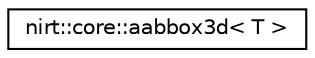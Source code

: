 digraph "Graphical Class Hierarchy"
{
 // LATEX_PDF_SIZE
  edge [fontname="Helvetica",fontsize="10",labelfontname="Helvetica",labelfontsize="10"];
  node [fontname="Helvetica",fontsize="10",shape=record];
  rankdir="LR";
  Node0 [label="nirt::core::aabbox3d\< T \>",height=0.2,width=0.4,color="black", fillcolor="white", style="filled",URL="$classnirt_1_1core_1_1aabbox3d.html",tooltip="Axis aligned bounding box in 3d dimensional space."];
}
